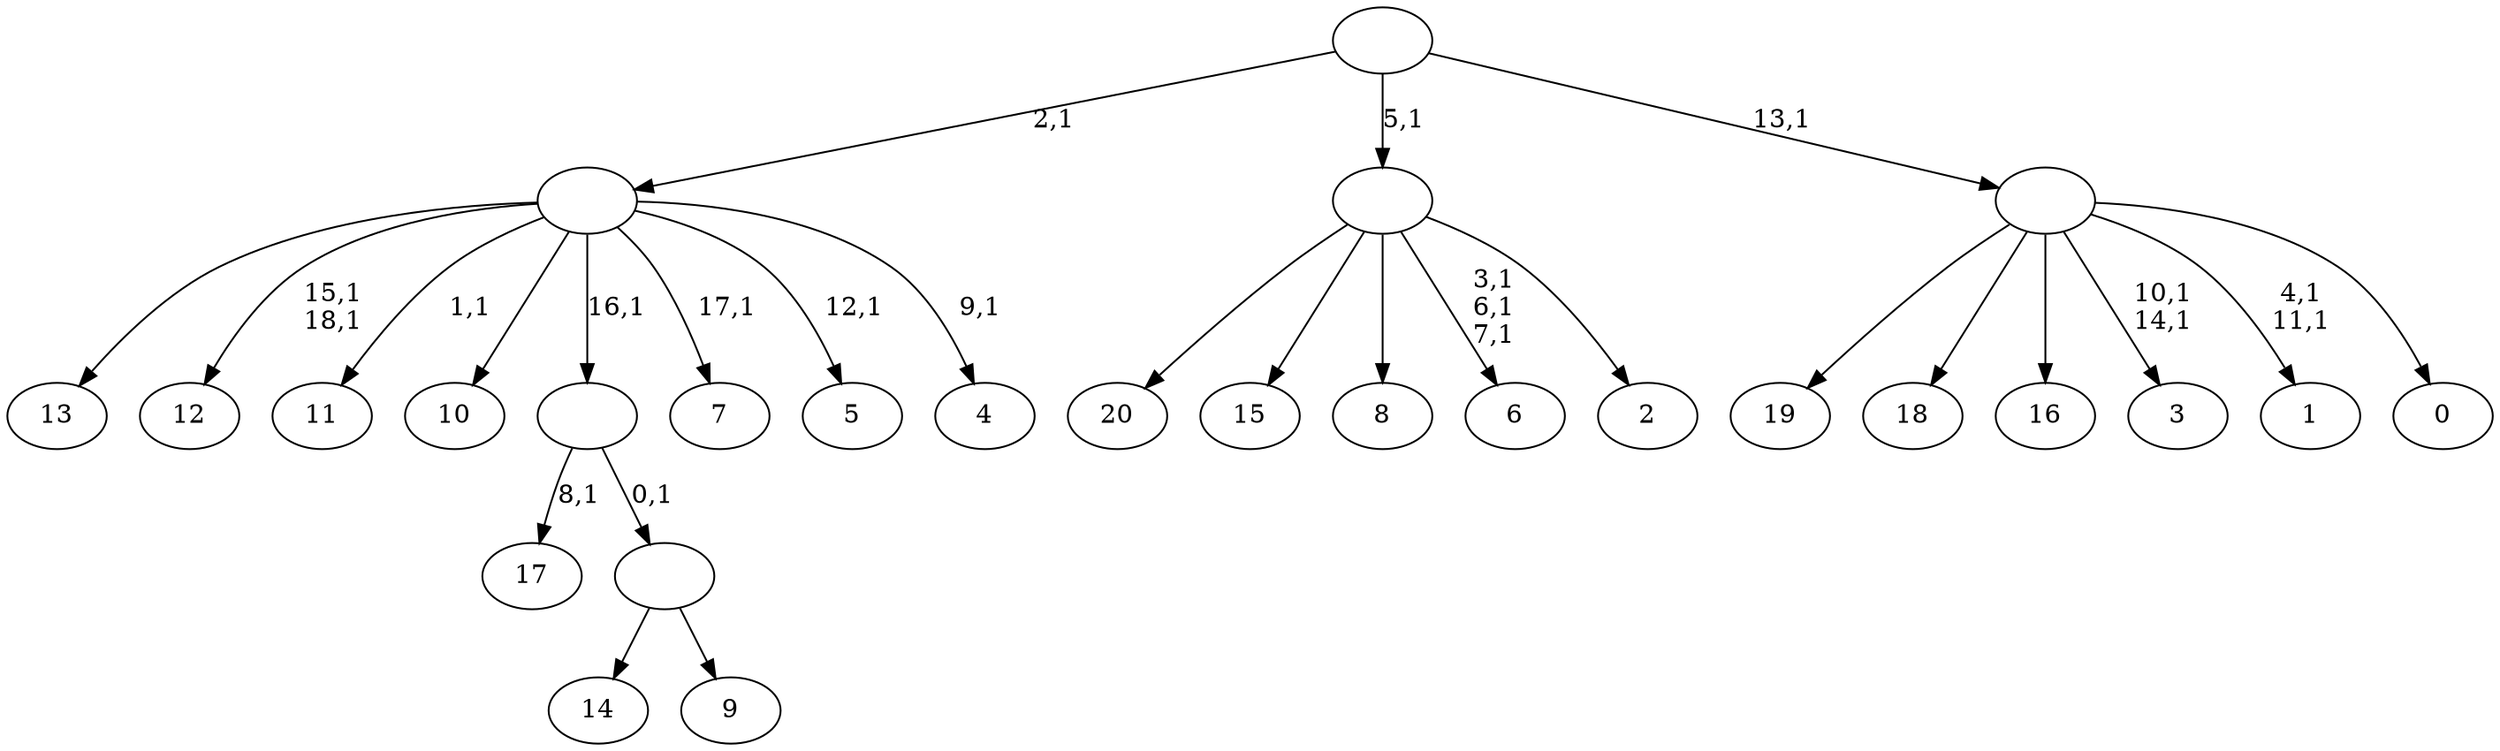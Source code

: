 digraph T {
	40 [label="20"]
	39 [label="19"]
	38 [label="18"]
	37 [label="17"]
	35 [label="16"]
	34 [label="15"]
	33 [label="14"]
	32 [label="13"]
	31 [label="12"]
	28 [label="11"]
	26 [label="10"]
	25 [label="9"]
	24 [label=""]
	23 [label=""]
	22 [label="8"]
	21 [label="7"]
	19 [label="6"]
	15 [label="5"]
	13 [label="4"]
	11 [label=""]
	10 [label="3"]
	7 [label="2"]
	6 [label=""]
	5 [label="1"]
	2 [label="0"]
	1 [label=""]
	0 [label=""]
	24 -> 33 [label=""]
	24 -> 25 [label=""]
	23 -> 37 [label="8,1"]
	23 -> 24 [label="0,1"]
	11 -> 13 [label="9,1"]
	11 -> 15 [label="12,1"]
	11 -> 21 [label="17,1"]
	11 -> 28 [label="1,1"]
	11 -> 31 [label="15,1\n18,1"]
	11 -> 32 [label=""]
	11 -> 26 [label=""]
	11 -> 23 [label="16,1"]
	6 -> 19 [label="3,1\n6,1\n7,1"]
	6 -> 40 [label=""]
	6 -> 34 [label=""]
	6 -> 22 [label=""]
	6 -> 7 [label=""]
	1 -> 5 [label="4,1\n11,1"]
	1 -> 10 [label="10,1\n14,1"]
	1 -> 39 [label=""]
	1 -> 38 [label=""]
	1 -> 35 [label=""]
	1 -> 2 [label=""]
	0 -> 11 [label="2,1"]
	0 -> 6 [label="5,1"]
	0 -> 1 [label="13,1"]
}
